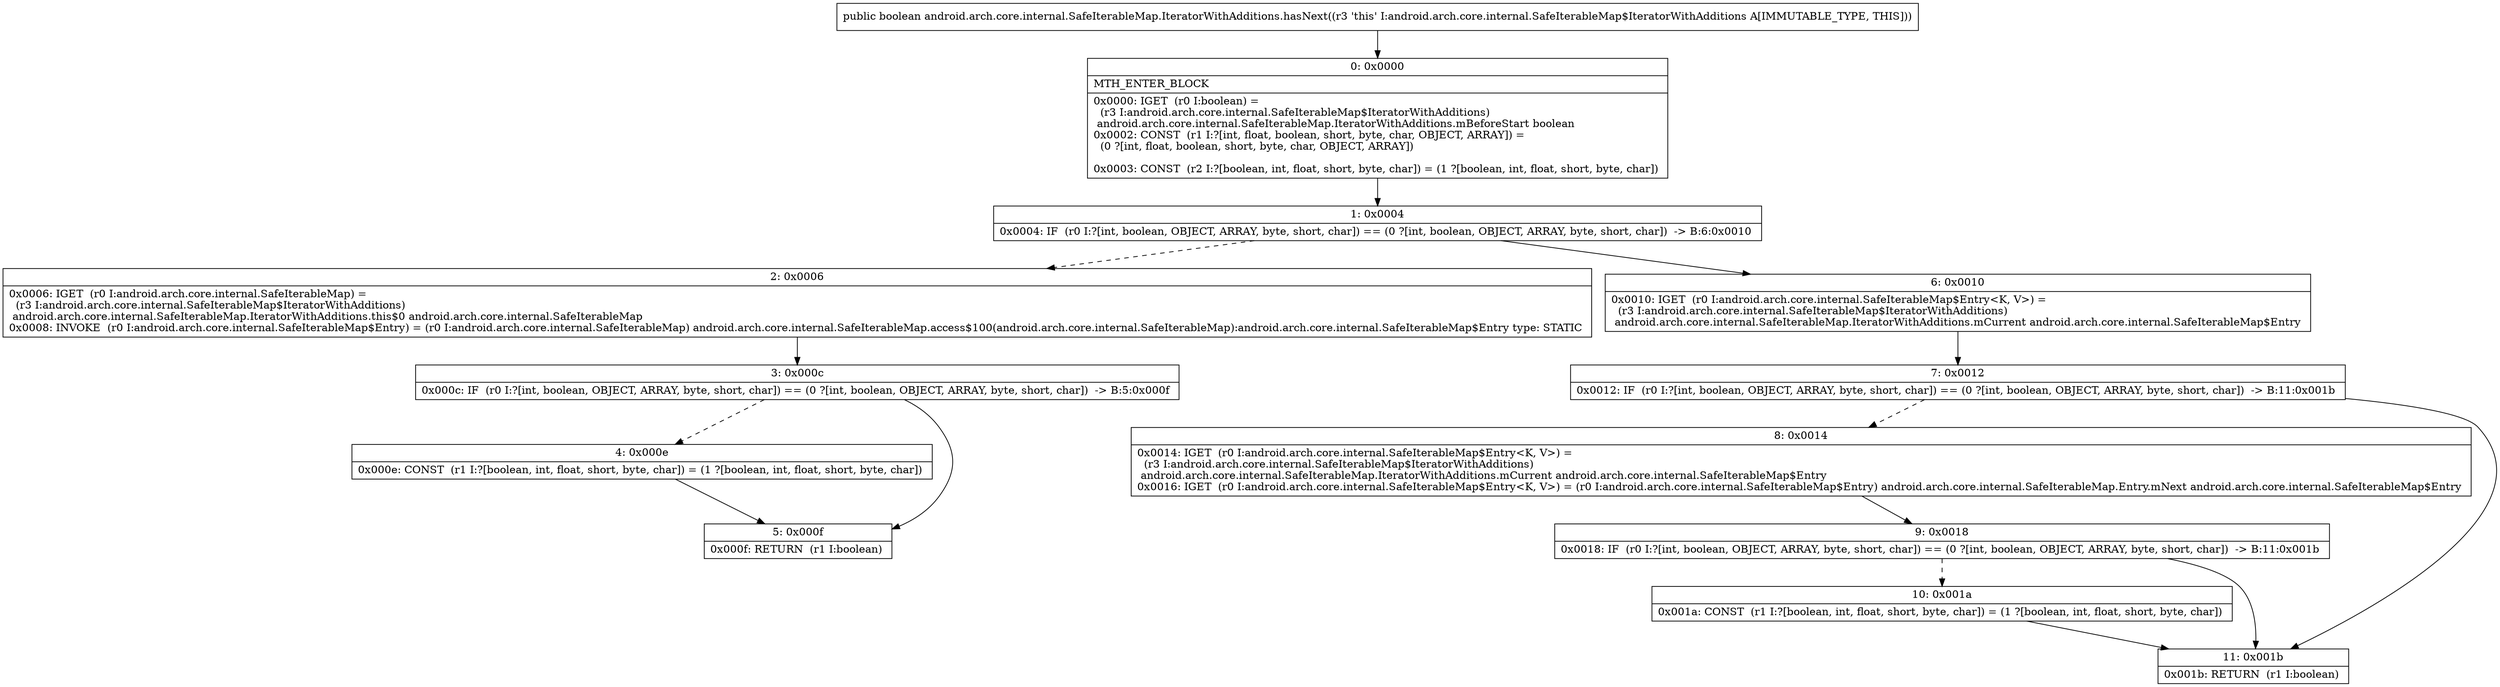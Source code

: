 digraph "CFG forandroid.arch.core.internal.SafeIterableMap.IteratorWithAdditions.hasNext()Z" {
Node_0 [shape=record,label="{0\:\ 0x0000|MTH_ENTER_BLOCK\l|0x0000: IGET  (r0 I:boolean) = \l  (r3 I:android.arch.core.internal.SafeIterableMap$IteratorWithAdditions)\l android.arch.core.internal.SafeIterableMap.IteratorWithAdditions.mBeforeStart boolean \l0x0002: CONST  (r1 I:?[int, float, boolean, short, byte, char, OBJECT, ARRAY]) = \l  (0 ?[int, float, boolean, short, byte, char, OBJECT, ARRAY])\l \l0x0003: CONST  (r2 I:?[boolean, int, float, short, byte, char]) = (1 ?[boolean, int, float, short, byte, char]) \l}"];
Node_1 [shape=record,label="{1\:\ 0x0004|0x0004: IF  (r0 I:?[int, boolean, OBJECT, ARRAY, byte, short, char]) == (0 ?[int, boolean, OBJECT, ARRAY, byte, short, char])  \-\> B:6:0x0010 \l}"];
Node_2 [shape=record,label="{2\:\ 0x0006|0x0006: IGET  (r0 I:android.arch.core.internal.SafeIterableMap) = \l  (r3 I:android.arch.core.internal.SafeIterableMap$IteratorWithAdditions)\l android.arch.core.internal.SafeIterableMap.IteratorWithAdditions.this$0 android.arch.core.internal.SafeIterableMap \l0x0008: INVOKE  (r0 I:android.arch.core.internal.SafeIterableMap$Entry) = (r0 I:android.arch.core.internal.SafeIterableMap) android.arch.core.internal.SafeIterableMap.access$100(android.arch.core.internal.SafeIterableMap):android.arch.core.internal.SafeIterableMap$Entry type: STATIC \l}"];
Node_3 [shape=record,label="{3\:\ 0x000c|0x000c: IF  (r0 I:?[int, boolean, OBJECT, ARRAY, byte, short, char]) == (0 ?[int, boolean, OBJECT, ARRAY, byte, short, char])  \-\> B:5:0x000f \l}"];
Node_4 [shape=record,label="{4\:\ 0x000e|0x000e: CONST  (r1 I:?[boolean, int, float, short, byte, char]) = (1 ?[boolean, int, float, short, byte, char]) \l}"];
Node_5 [shape=record,label="{5\:\ 0x000f|0x000f: RETURN  (r1 I:boolean) \l}"];
Node_6 [shape=record,label="{6\:\ 0x0010|0x0010: IGET  (r0 I:android.arch.core.internal.SafeIterableMap$Entry\<K, V\>) = \l  (r3 I:android.arch.core.internal.SafeIterableMap$IteratorWithAdditions)\l android.arch.core.internal.SafeIterableMap.IteratorWithAdditions.mCurrent android.arch.core.internal.SafeIterableMap$Entry \l}"];
Node_7 [shape=record,label="{7\:\ 0x0012|0x0012: IF  (r0 I:?[int, boolean, OBJECT, ARRAY, byte, short, char]) == (0 ?[int, boolean, OBJECT, ARRAY, byte, short, char])  \-\> B:11:0x001b \l}"];
Node_8 [shape=record,label="{8\:\ 0x0014|0x0014: IGET  (r0 I:android.arch.core.internal.SafeIterableMap$Entry\<K, V\>) = \l  (r3 I:android.arch.core.internal.SafeIterableMap$IteratorWithAdditions)\l android.arch.core.internal.SafeIterableMap.IteratorWithAdditions.mCurrent android.arch.core.internal.SafeIterableMap$Entry \l0x0016: IGET  (r0 I:android.arch.core.internal.SafeIterableMap$Entry\<K, V\>) = (r0 I:android.arch.core.internal.SafeIterableMap$Entry) android.arch.core.internal.SafeIterableMap.Entry.mNext android.arch.core.internal.SafeIterableMap$Entry \l}"];
Node_9 [shape=record,label="{9\:\ 0x0018|0x0018: IF  (r0 I:?[int, boolean, OBJECT, ARRAY, byte, short, char]) == (0 ?[int, boolean, OBJECT, ARRAY, byte, short, char])  \-\> B:11:0x001b \l}"];
Node_10 [shape=record,label="{10\:\ 0x001a|0x001a: CONST  (r1 I:?[boolean, int, float, short, byte, char]) = (1 ?[boolean, int, float, short, byte, char]) \l}"];
Node_11 [shape=record,label="{11\:\ 0x001b|0x001b: RETURN  (r1 I:boolean) \l}"];
MethodNode[shape=record,label="{public boolean android.arch.core.internal.SafeIterableMap.IteratorWithAdditions.hasNext((r3 'this' I:android.arch.core.internal.SafeIterableMap$IteratorWithAdditions A[IMMUTABLE_TYPE, THIS])) }"];
MethodNode -> Node_0;
Node_0 -> Node_1;
Node_1 -> Node_2[style=dashed];
Node_1 -> Node_6;
Node_2 -> Node_3;
Node_3 -> Node_4[style=dashed];
Node_3 -> Node_5;
Node_4 -> Node_5;
Node_6 -> Node_7;
Node_7 -> Node_8[style=dashed];
Node_7 -> Node_11;
Node_8 -> Node_9;
Node_9 -> Node_10[style=dashed];
Node_9 -> Node_11;
Node_10 -> Node_11;
}

